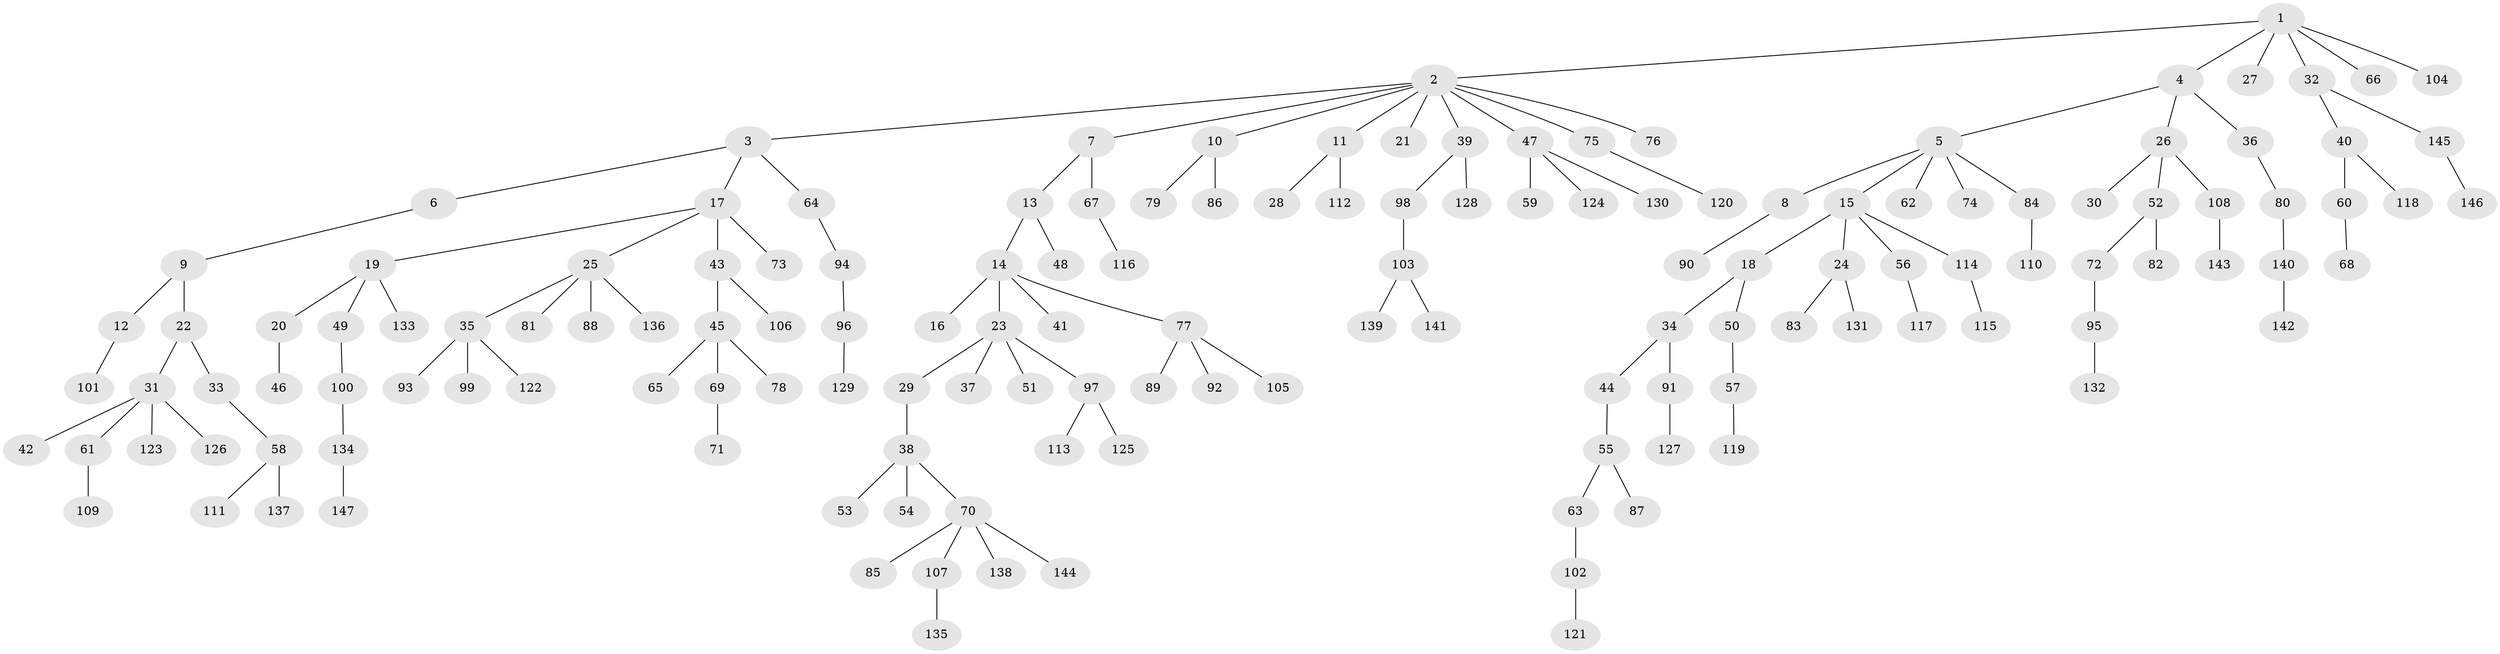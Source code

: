 // coarse degree distribution, {4: 0.08108108108108109, 3: 0.13513513513513514, 5: 0.04054054054054054, 1: 0.527027027027027, 2: 0.20270270270270271, 8: 0.013513513513513514}
// Generated by graph-tools (version 1.1) at 2025/37/03/04/25 23:37:29]
// undirected, 147 vertices, 146 edges
graph export_dot {
  node [color=gray90,style=filled];
  1;
  2;
  3;
  4;
  5;
  6;
  7;
  8;
  9;
  10;
  11;
  12;
  13;
  14;
  15;
  16;
  17;
  18;
  19;
  20;
  21;
  22;
  23;
  24;
  25;
  26;
  27;
  28;
  29;
  30;
  31;
  32;
  33;
  34;
  35;
  36;
  37;
  38;
  39;
  40;
  41;
  42;
  43;
  44;
  45;
  46;
  47;
  48;
  49;
  50;
  51;
  52;
  53;
  54;
  55;
  56;
  57;
  58;
  59;
  60;
  61;
  62;
  63;
  64;
  65;
  66;
  67;
  68;
  69;
  70;
  71;
  72;
  73;
  74;
  75;
  76;
  77;
  78;
  79;
  80;
  81;
  82;
  83;
  84;
  85;
  86;
  87;
  88;
  89;
  90;
  91;
  92;
  93;
  94;
  95;
  96;
  97;
  98;
  99;
  100;
  101;
  102;
  103;
  104;
  105;
  106;
  107;
  108;
  109;
  110;
  111;
  112;
  113;
  114;
  115;
  116;
  117;
  118;
  119;
  120;
  121;
  122;
  123;
  124;
  125;
  126;
  127;
  128;
  129;
  130;
  131;
  132;
  133;
  134;
  135;
  136;
  137;
  138;
  139;
  140;
  141;
  142;
  143;
  144;
  145;
  146;
  147;
  1 -- 2;
  1 -- 4;
  1 -- 27;
  1 -- 32;
  1 -- 66;
  1 -- 104;
  2 -- 3;
  2 -- 7;
  2 -- 10;
  2 -- 11;
  2 -- 21;
  2 -- 39;
  2 -- 47;
  2 -- 75;
  2 -- 76;
  3 -- 6;
  3 -- 17;
  3 -- 64;
  4 -- 5;
  4 -- 26;
  4 -- 36;
  5 -- 8;
  5 -- 15;
  5 -- 62;
  5 -- 74;
  5 -- 84;
  6 -- 9;
  7 -- 13;
  7 -- 67;
  8 -- 90;
  9 -- 12;
  9 -- 22;
  10 -- 79;
  10 -- 86;
  11 -- 28;
  11 -- 112;
  12 -- 101;
  13 -- 14;
  13 -- 48;
  14 -- 16;
  14 -- 23;
  14 -- 41;
  14 -- 77;
  15 -- 18;
  15 -- 24;
  15 -- 56;
  15 -- 114;
  17 -- 19;
  17 -- 25;
  17 -- 43;
  17 -- 73;
  18 -- 34;
  18 -- 50;
  19 -- 20;
  19 -- 49;
  19 -- 133;
  20 -- 46;
  22 -- 31;
  22 -- 33;
  23 -- 29;
  23 -- 37;
  23 -- 51;
  23 -- 97;
  24 -- 83;
  24 -- 131;
  25 -- 35;
  25 -- 81;
  25 -- 88;
  25 -- 136;
  26 -- 30;
  26 -- 52;
  26 -- 108;
  29 -- 38;
  31 -- 42;
  31 -- 61;
  31 -- 123;
  31 -- 126;
  32 -- 40;
  32 -- 145;
  33 -- 58;
  34 -- 44;
  34 -- 91;
  35 -- 93;
  35 -- 99;
  35 -- 122;
  36 -- 80;
  38 -- 53;
  38 -- 54;
  38 -- 70;
  39 -- 98;
  39 -- 128;
  40 -- 60;
  40 -- 118;
  43 -- 45;
  43 -- 106;
  44 -- 55;
  45 -- 65;
  45 -- 69;
  45 -- 78;
  47 -- 59;
  47 -- 124;
  47 -- 130;
  49 -- 100;
  50 -- 57;
  52 -- 72;
  52 -- 82;
  55 -- 63;
  55 -- 87;
  56 -- 117;
  57 -- 119;
  58 -- 111;
  58 -- 137;
  60 -- 68;
  61 -- 109;
  63 -- 102;
  64 -- 94;
  67 -- 116;
  69 -- 71;
  70 -- 85;
  70 -- 107;
  70 -- 138;
  70 -- 144;
  72 -- 95;
  75 -- 120;
  77 -- 89;
  77 -- 92;
  77 -- 105;
  80 -- 140;
  84 -- 110;
  91 -- 127;
  94 -- 96;
  95 -- 132;
  96 -- 129;
  97 -- 113;
  97 -- 125;
  98 -- 103;
  100 -- 134;
  102 -- 121;
  103 -- 139;
  103 -- 141;
  107 -- 135;
  108 -- 143;
  114 -- 115;
  134 -- 147;
  140 -- 142;
  145 -- 146;
}
